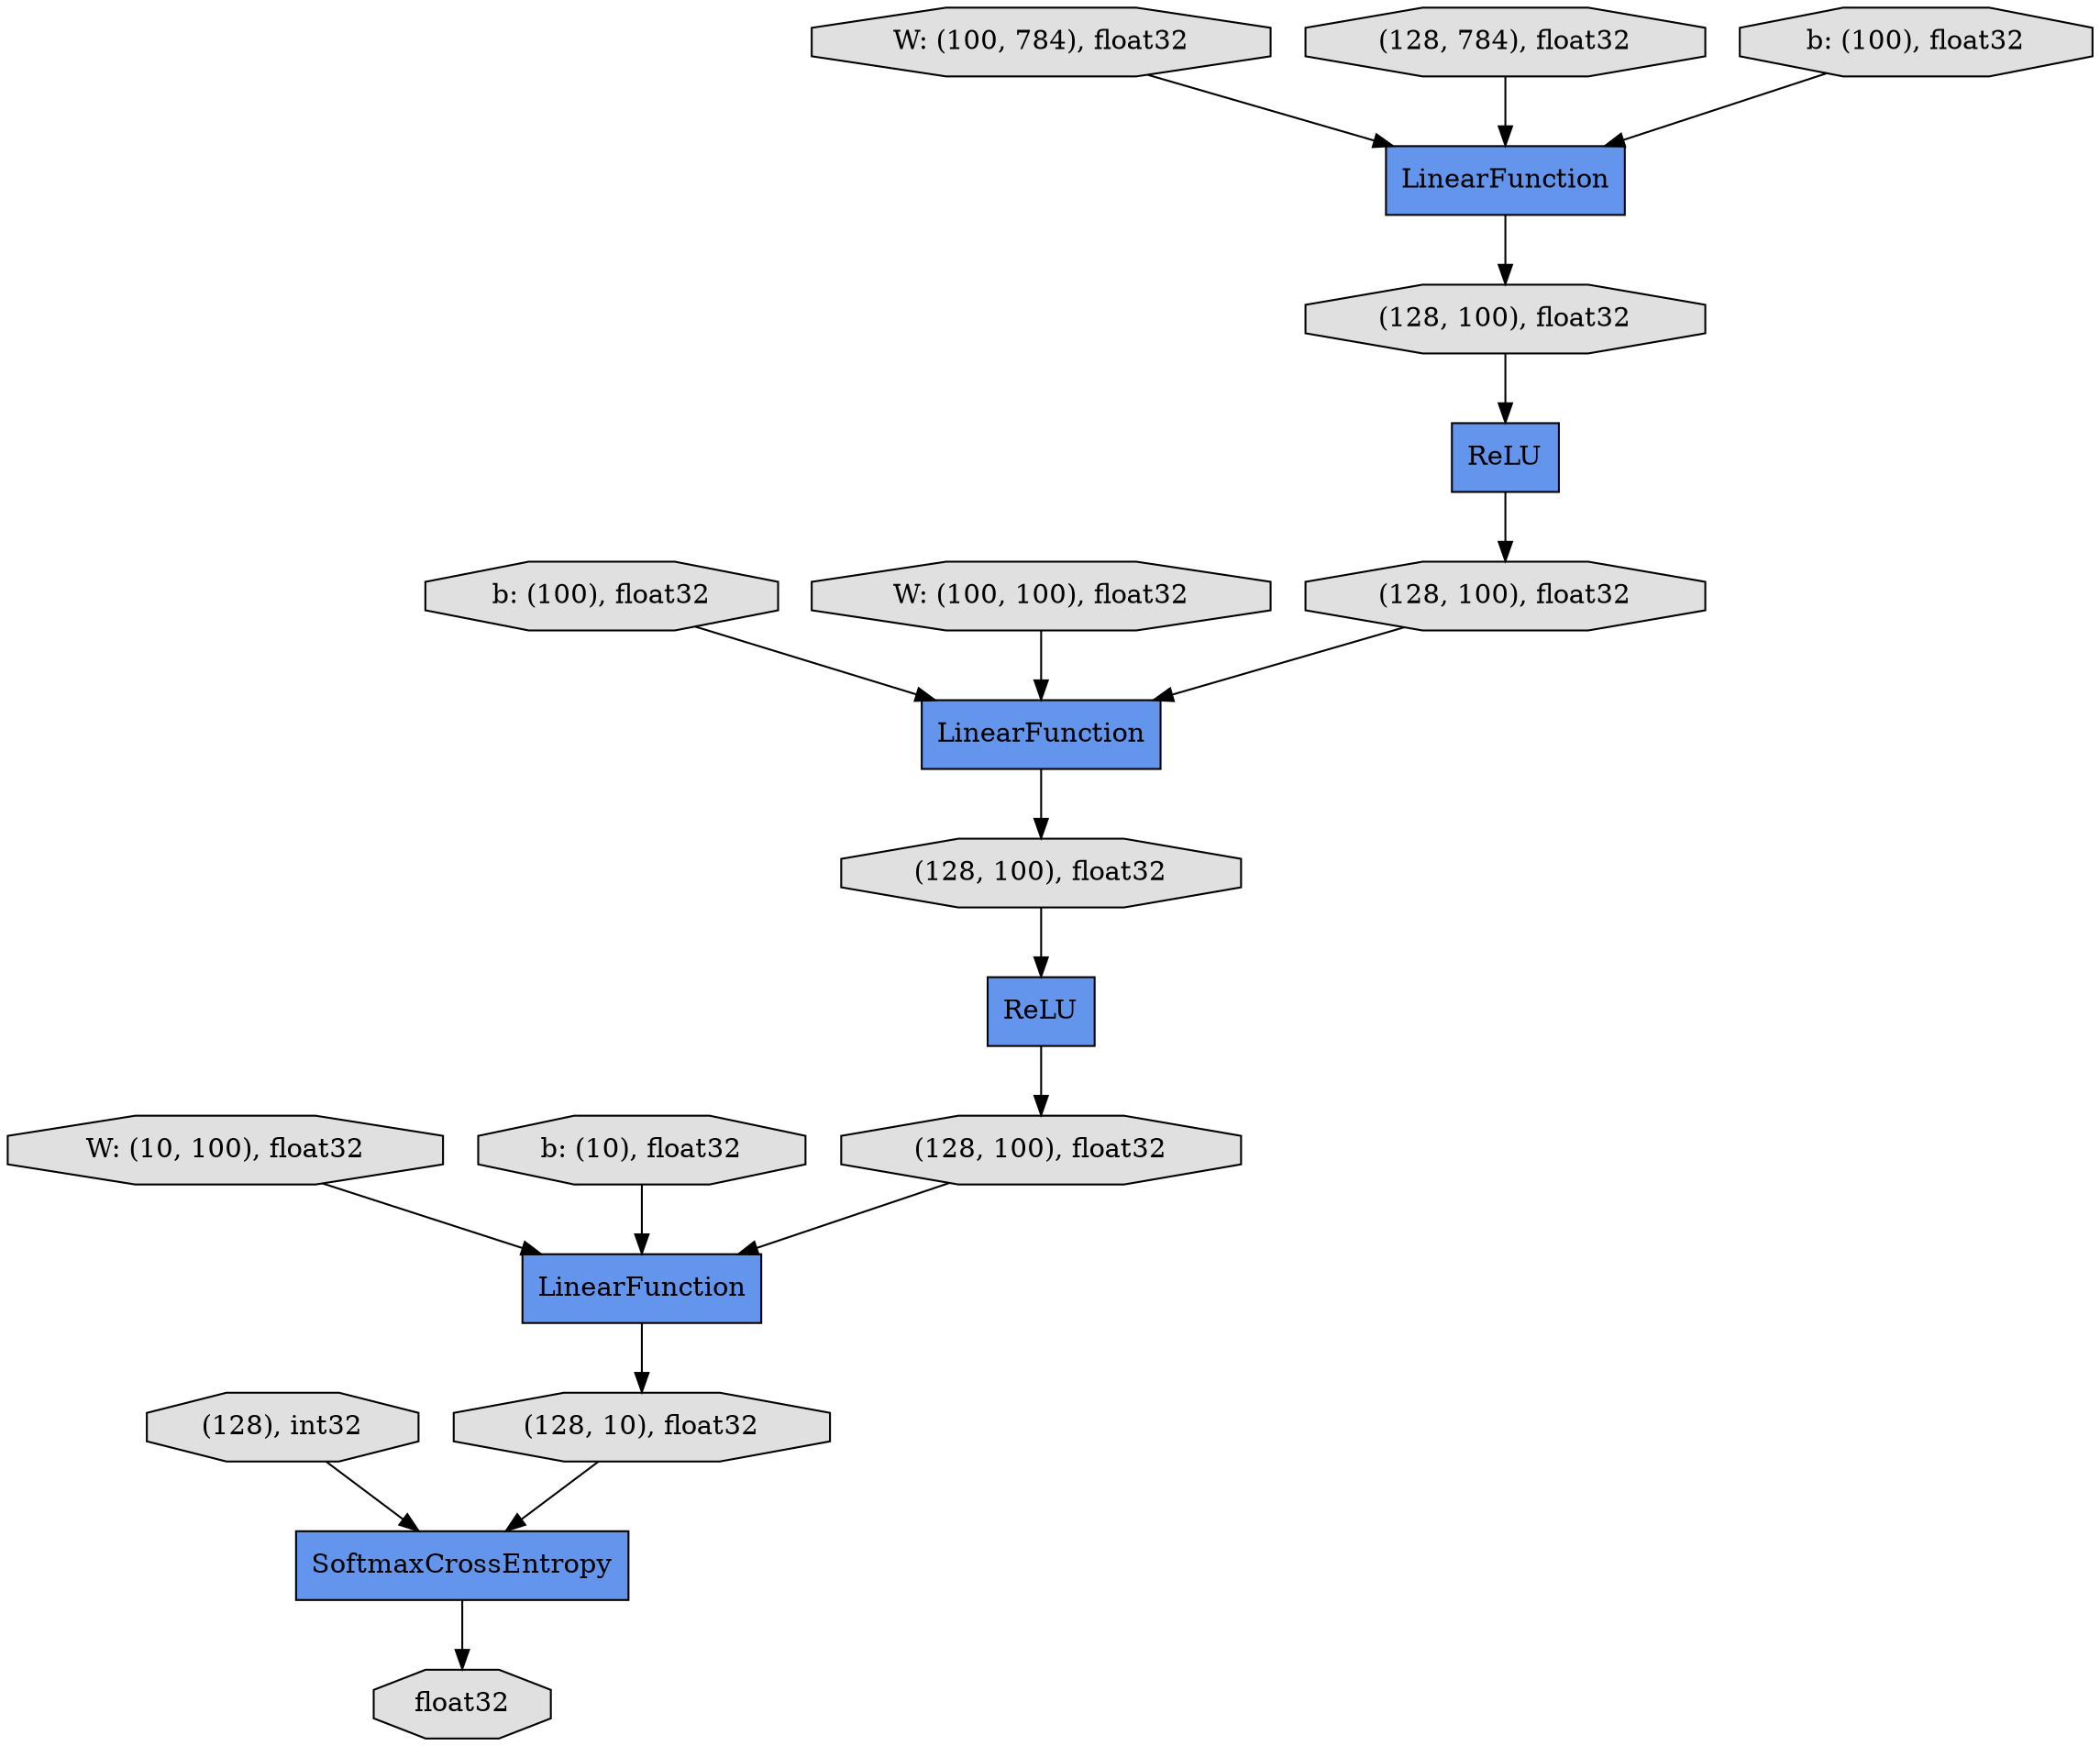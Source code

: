 digraph graphname{rankdir=TB;148430800 [style="filled",shape="octagon",label="(128, 100), float32",fillcolor="#E0E0E0"];41273384 [style="filled",shape="octagon",label="W: (100, 784), float32",fillcolor="#E0E0E0"];149578304 [style="filled",shape="octagon",label="float32",fillcolor="#E0E0E0"];149577800 [style="filled",shape="octagon",label="(128, 100), float32",fillcolor="#E0E0E0"];148430464 [style="filled",shape="record",label="ReLU",fillcolor="#6495ED"];108362384 [style="filled",shape="octagon",label="W: (10, 100), float32",fillcolor="#E0E0E0"];107667072 [style="filled",shape="octagon",label="b: (100), float32",fillcolor="#E0E0E0"];149577912 [style="filled",shape="record",label="SoftmaxCrossEntropy",fillcolor="#6495ED"];147758272 [style="filled",shape="record",label="LinearFunction",fillcolor="#6495ED"];148430520 [style="filled",shape="record",label="ReLU",fillcolor="#6495ED"];149577968 [style="filled",shape="octagon",label="(128, 100), float32",fillcolor="#E0E0E0"];148430576 [style="filled",shape="octagon",label="(128, 784), float32",fillcolor="#E0E0E0"];148430632 [style="filled",shape="record",label="LinearFunction",fillcolor="#6495ED"];107629368 [style="filled",shape="octagon",label="W: (100, 100), float32",fillcolor="#E0E0E0"];149578080 [style="filled",shape="octagon",label="(128, 10), float32",fillcolor="#E0E0E0"];148430688 [style="filled",shape="octagon",label="(128, 100), float32",fillcolor="#E0E0E0"];108361600 [style="filled",shape="octagon",label="b: (10), float32",fillcolor="#E0E0E0"];107629928 [style="filled",shape="octagon",label="b: (100), float32",fillcolor="#E0E0E0"];149578192 [style="filled",shape="octagon",label="(128), int32",fillcolor="#E0E0E0"];115538408 [style="filled",shape="record",label="LinearFunction",fillcolor="#6495ED"];149577968 -> 147758272;107629368 -> 148430632;149577912 -> 149578304;148430800 -> 148430632;148430464 -> 149577968;149577800 -> 148430464;148430576 -> 115538408;148430688 -> 148430520;41273384 -> 115538408;148430632 -> 149577800;149578192 -> 149577912;148430520 -> 148430800;115538408 -> 148430688;107667072 -> 148430632;108361600 -> 147758272;149578080 -> 149577912;147758272 -> 149578080;108362384 -> 147758272;107629928 -> 115538408;}
